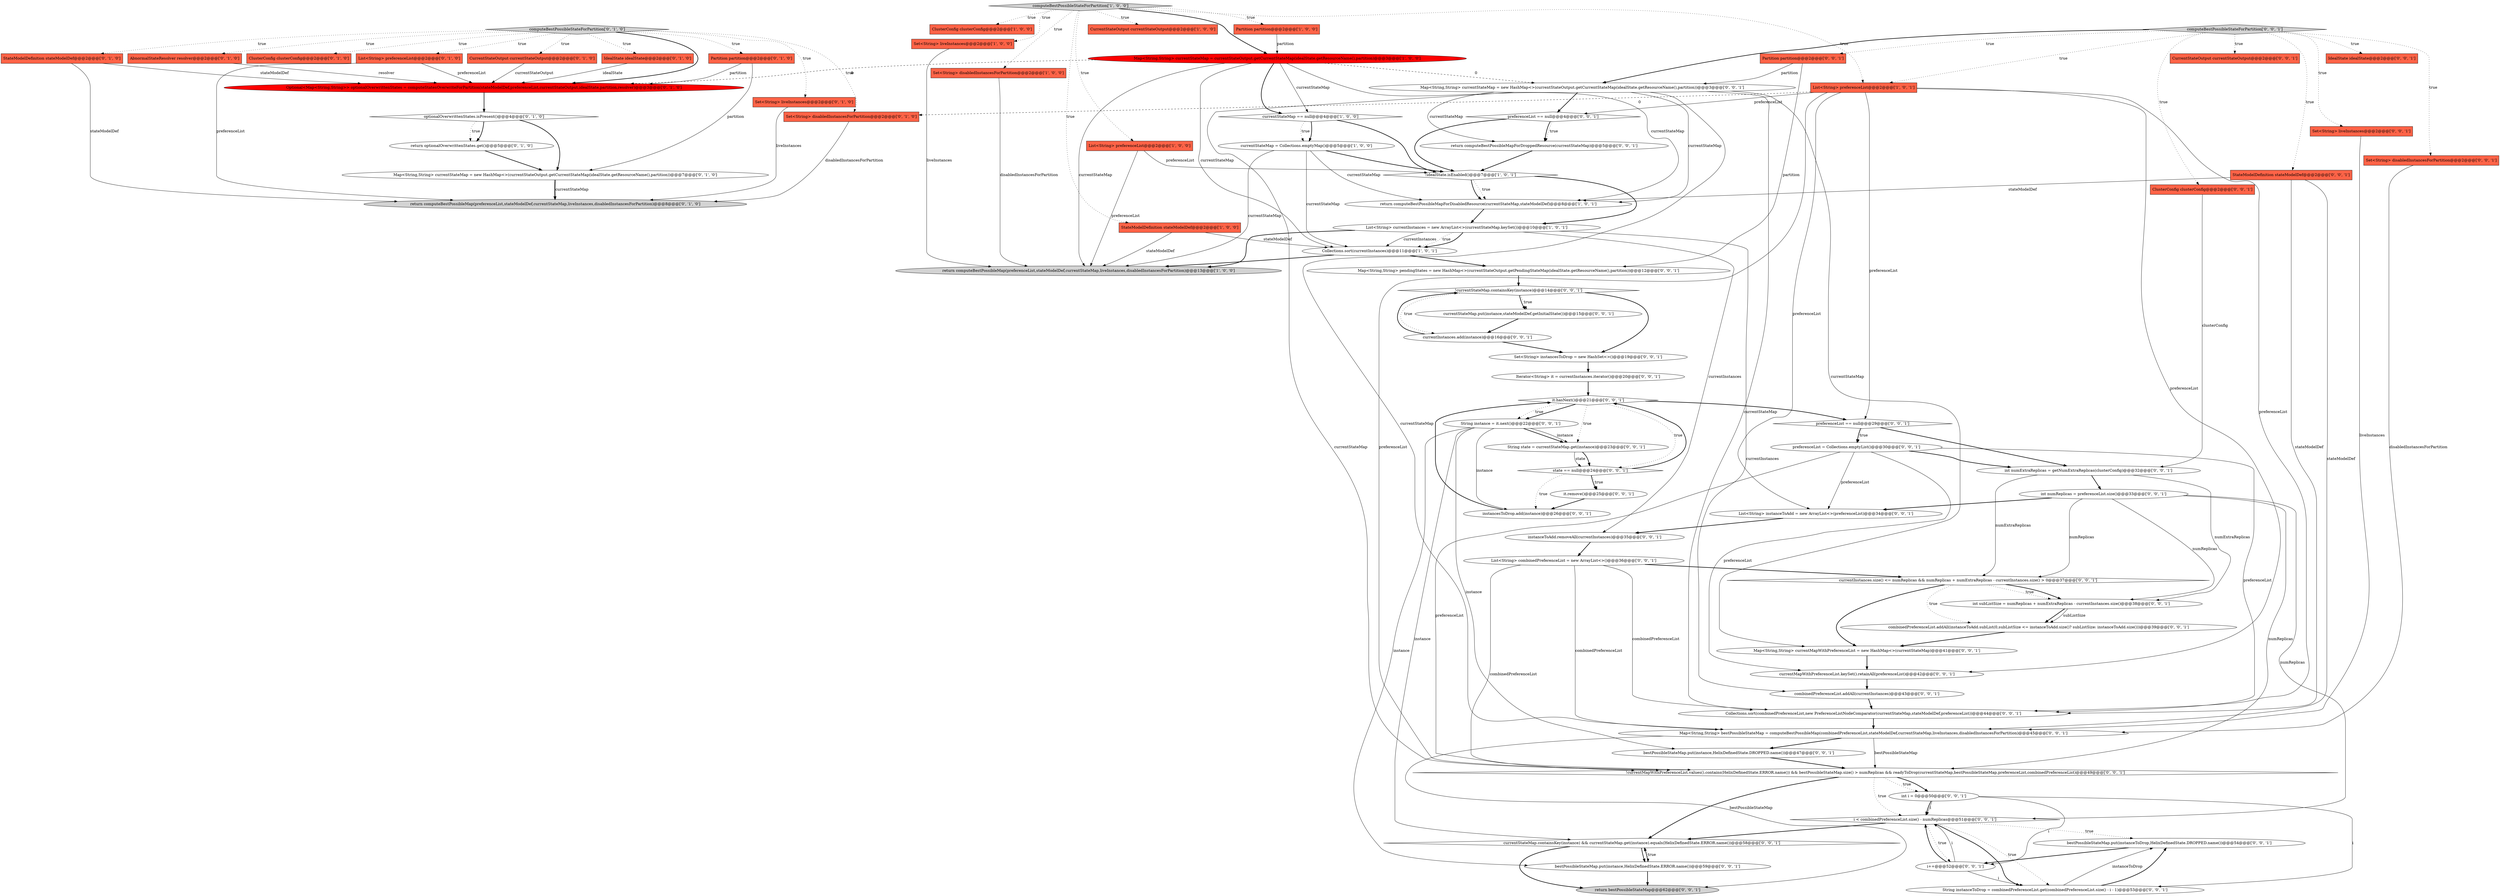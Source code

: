 digraph {
24 [style = filled, label = "ClusterConfig clusterConfig@@@2@@@['0', '1', '0']", fillcolor = tomato, shape = box image = "AAA0AAABBB2BBB"];
38 [style = filled, label = "currentInstances.add(instance)@@@16@@@['0', '0', '1']", fillcolor = white, shape = ellipse image = "AAA0AAABBB3BBB"];
48 [style = filled, label = "instancesToDrop.add(instance)@@@26@@@['0', '0', '1']", fillcolor = white, shape = ellipse image = "AAA0AAABBB3BBB"];
2 [style = filled, label = "ClusterConfig clusterConfig@@@2@@@['1', '0', '0']", fillcolor = tomato, shape = box image = "AAA0AAABBB1BBB"];
42 [style = filled, label = "StateModelDefinition stateModelDef@@@2@@@['0', '0', '1']", fillcolor = tomato, shape = box image = "AAA0AAABBB3BBB"];
79 [style = filled, label = "bestPossibleStateMap.put(instanceToDrop,HelixDefinedState.DROPPED.name())@@@54@@@['0', '0', '1']", fillcolor = white, shape = ellipse image = "AAA0AAABBB3BBB"];
20 [style = filled, label = "optionalOverwrittenStates.isPresent()@@@4@@@['0', '1', '0']", fillcolor = white, shape = diamond image = "AAA0AAABBB2BBB"];
66 [style = filled, label = "CurrentStateOutput currentStateOutput@@@2@@@['0', '0', '1']", fillcolor = tomato, shape = box image = "AAA0AAABBB3BBB"];
78 [style = filled, label = "Map<String,String> bestPossibleStateMap = computeBestPossibleMap(combinedPreferenceList,stateModelDef,currentStateMap,liveInstances,disabledInstancesForPartition)@@@45@@@['0', '0', '1']", fillcolor = white, shape = ellipse image = "AAA0AAABBB3BBB"];
41 [style = filled, label = "currentStateMap.put(instance,stateModelDef.getInitialState())@@@15@@@['0', '0', '1']", fillcolor = white, shape = ellipse image = "AAA0AAABBB3BBB"];
44 [style = filled, label = "currentStateMap.containsKey(instance) && currentStateMap.get(instance).equals(HelixDefinedState.ERROR.name())@@@58@@@['0', '0', '1']", fillcolor = white, shape = diamond image = "AAA0AAABBB3BBB"];
45 [style = filled, label = "currentInstances.size() <= numReplicas && numReplicas + numExtraReplicas - currentInstances.size() > 0@@@37@@@['0', '0', '1']", fillcolor = white, shape = diamond image = "AAA0AAABBB3BBB"];
17 [style = filled, label = "CurrentStateOutput currentStateOutput@@@2@@@['0', '1', '0']", fillcolor = tomato, shape = box image = "AAA0AAABBB2BBB"];
61 [style = filled, label = "Map<String,String> pendingStates = new HashMap<>(currentStateOutput.getPendingStateMap(idealState.getResourceName(),partition))@@@12@@@['0', '0', '1']", fillcolor = white, shape = ellipse image = "AAA0AAABBB3BBB"];
23 [style = filled, label = "IdealState idealState@@@2@@@['0', '1', '0']", fillcolor = tomato, shape = box image = "AAA0AAABBB2BBB"];
18 [style = filled, label = "Optional<Map<String,String>> optionalOverwrittenStates = computeStatesOverwriteForPartition(stateModelDef,preferenceList,currentStateOutput,idealState,partition,resolver)@@@3@@@['0', '1', '0']", fillcolor = red, shape = ellipse image = "AAA1AAABBB2BBB"];
50 [style = filled, label = "Set<String> liveInstances@@@2@@@['0', '0', '1']", fillcolor = tomato, shape = box image = "AAA0AAABBB3BBB"];
14 [style = filled, label = "List<String> currentInstances = new ArrayList<>(currentStateMap.keySet())@@@10@@@['1', '0', '1']", fillcolor = white, shape = ellipse image = "AAA0AAABBB1BBB"];
0 [style = filled, label = "List<String> preferenceList@@@2@@@['1', '0', '0']", fillcolor = tomato, shape = box image = "AAA0AAABBB1BBB"];
11 [style = filled, label = "Partition partition@@@2@@@['1', '0', '0']", fillcolor = tomato, shape = box image = "AAA0AAABBB1BBB"];
40 [style = filled, label = "preferenceList == null@@@29@@@['0', '0', '1']", fillcolor = white, shape = diamond image = "AAA0AAABBB3BBB"];
59 [style = filled, label = "state == null@@@24@@@['0', '0', '1']", fillcolor = white, shape = diamond image = "AAA0AAABBB3BBB"];
57 [style = filled, label = "bestPossibleStateMap.put(instance,HelixDefinedState.DROPPED.name())@@@47@@@['0', '0', '1']", fillcolor = white, shape = ellipse image = "AAA0AAABBB3BBB"];
39 [style = filled, label = "bestPossibleStateMap.put(instance,HelixDefinedState.ERROR.name())@@@59@@@['0', '0', '1']", fillcolor = white, shape = ellipse image = "AAA0AAABBB3BBB"];
5 [style = filled, label = "StateModelDefinition stateModelDef@@@2@@@['1', '0', '0']", fillcolor = tomato, shape = box image = "AAA0AAABBB1BBB"];
62 [style = filled, label = "instanceToAdd.removeAll(currentInstances)@@@35@@@['0', '0', '1']", fillcolor = white, shape = ellipse image = "AAA0AAABBB3BBB"];
68 [style = filled, label = "int numReplicas = preferenceList.size()@@@33@@@['0', '0', '1']", fillcolor = white, shape = ellipse image = "AAA0AAABBB3BBB"];
15 [style = filled, label = "List<String> preferenceList@@@2@@@['1', '0', '1']", fillcolor = tomato, shape = box image = "AAA0AAABBB1BBB"];
25 [style = filled, label = "Partition partition@@@2@@@['0', '1', '0']", fillcolor = tomato, shape = box image = "AAA0AAABBB2BBB"];
37 [style = filled, label = "!currentStateMap.containsKey(instance)@@@14@@@['0', '0', '1']", fillcolor = white, shape = diamond image = "AAA0AAABBB3BBB"];
32 [style = filled, label = "Map<String,String> currentMapWithPreferenceList = new HashMap<>(currentStateMap)@@@41@@@['0', '0', '1']", fillcolor = white, shape = ellipse image = "AAA0AAABBB3BBB"];
10 [style = filled, label = "!idealState.isEnabled()@@@7@@@['1', '0', '1']", fillcolor = white, shape = diamond image = "AAA0AAABBB1BBB"];
26 [style = filled, label = "Set<String> liveInstances@@@2@@@['0', '1', '0']", fillcolor = tomato, shape = box image = "AAA0AAABBB2BBB"];
53 [style = filled, label = "computeBestPossibleStateForPartition['0', '0', '1']", fillcolor = lightgray, shape = diamond image = "AAA0AAABBB3BBB"];
52 [style = filled, label = "Partition partition@@@2@@@['0', '0', '1']", fillcolor = tomato, shape = box image = "AAA0AAABBB3BBB"];
71 [style = filled, label = "preferenceList == null@@@4@@@['0', '0', '1']", fillcolor = white, shape = diamond image = "AAA0AAABBB3BBB"];
74 [style = filled, label = "List<String> instanceToAdd = new ArrayList<>(preferenceList)@@@34@@@['0', '0', '1']", fillcolor = white, shape = ellipse image = "AAA0AAABBB3BBB"];
77 [style = filled, label = "String instance = it.next()@@@22@@@['0', '0', '1']", fillcolor = white, shape = ellipse image = "AAA0AAABBB3BBB"];
49 [style = filled, label = "Collections.sort(combinedPreferenceList,new PreferenceListNodeComparator(currentStateMap,stateModelDef,preferenceList))@@@44@@@['0', '0', '1']", fillcolor = white, shape = ellipse image = "AAA0AAABBB3BBB"];
54 [style = filled, label = "Set<String> instancesToDrop = new HashSet<>()@@@19@@@['0', '0', '1']", fillcolor = white, shape = ellipse image = "AAA0AAABBB3BBB"];
19 [style = filled, label = "Map<String,String> currentStateMap = new HashMap<>(currentStateOutput.getCurrentStateMap(idealState.getResourceName(),partition))@@@7@@@['0', '1', '0']", fillcolor = white, shape = ellipse image = "AAA0AAABBB2BBB"];
36 [style = filled, label = "Set<String> disabledInstancesForPartition@@@2@@@['0', '0', '1']", fillcolor = tomato, shape = box image = "AAA0AAABBB3BBB"];
28 [style = filled, label = "StateModelDefinition stateModelDef@@@2@@@['0', '1', '0']", fillcolor = tomato, shape = box image = "AAA0AAABBB2BBB"];
76 [style = filled, label = "combinedPreferenceList.addAll(currentInstances)@@@43@@@['0', '0', '1']", fillcolor = white, shape = ellipse image = "AAA0AAABBB3BBB"];
16 [style = filled, label = "currentStateMap = Collections.emptyMap()@@@5@@@['1', '0', '0']", fillcolor = white, shape = ellipse image = "AAA0AAABBB1BBB"];
35 [style = filled, label = "int numExtraReplicas = getNumExtraReplicas(clusterConfig)@@@32@@@['0', '0', '1']", fillcolor = white, shape = ellipse image = "AAA0AAABBB3BBB"];
73 [style = filled, label = "return bestPossibleStateMap@@@62@@@['0', '0', '1']", fillcolor = lightgray, shape = ellipse image = "AAA0AAABBB3BBB"];
65 [style = filled, label = "preferenceList = Collections.emptyList()@@@30@@@['0', '0', '1']", fillcolor = white, shape = ellipse image = "AAA0AAABBB3BBB"];
13 [style = filled, label = "CurrentStateOutput currentStateOutput@@@2@@@['1', '0', '0']", fillcolor = tomato, shape = box image = "AAA0AAABBB1BBB"];
33 [style = filled, label = "return computeBestPossibleMapForDroppedResource(currentStateMap)@@@5@@@['0', '0', '1']", fillcolor = white, shape = ellipse image = "AAA0AAABBB3BBB"];
60 [style = filled, label = "IdealState idealState@@@2@@@['0', '0', '1']", fillcolor = tomato, shape = box image = "AAA0AAABBB3BBB"];
64 [style = filled, label = "String instanceToDrop = combinedPreferenceList.get(combinedPreferenceList.size() - i - 1)@@@53@@@['0', '0', '1']", fillcolor = white, shape = ellipse image = "AAA0AAABBB3BBB"];
69 [style = filled, label = "i < combinedPreferenceList.size() - numReplicas@@@51@@@['0', '0', '1']", fillcolor = white, shape = diamond image = "AAA0AAABBB3BBB"];
63 [style = filled, label = "String state = currentStateMap.get(instance)@@@23@@@['0', '0', '1']", fillcolor = white, shape = ellipse image = "AAA0AAABBB3BBB"];
55 [style = filled, label = "i++@@@52@@@['0', '0', '1']", fillcolor = white, shape = ellipse image = "AAA0AAABBB3BBB"];
1 [style = filled, label = "return computeBestPossibleMap(preferenceList,stateModelDef,currentStateMap,liveInstances,disabledInstancesForPartition)@@@13@@@['1', '0', '0']", fillcolor = lightgray, shape = ellipse image = "AAA0AAABBB1BBB"];
70 [style = filled, label = "ClusterConfig clusterConfig@@@2@@@['0', '0', '1']", fillcolor = tomato, shape = box image = "AAA0AAABBB3BBB"];
30 [style = filled, label = "Set<String> disabledInstancesForPartition@@@2@@@['0', '1', '0']", fillcolor = tomato, shape = box image = "AAA1AAABBB2BBB"];
72 [style = filled, label = "it.remove()@@@25@@@['0', '0', '1']", fillcolor = white, shape = ellipse image = "AAA0AAABBB3BBB"];
22 [style = filled, label = "return optionalOverwrittenStates.get()@@@5@@@['0', '1', '0']", fillcolor = white, shape = ellipse image = "AAA0AAABBB2BBB"];
6 [style = filled, label = "Set<String> liveInstances@@@2@@@['1', '0', '0']", fillcolor = tomato, shape = box image = "AAA0AAABBB1BBB"];
3 [style = filled, label = "Set<String> disabledInstancesForPartition@@@2@@@['1', '0', '0']", fillcolor = tomato, shape = box image = "AAA0AAABBB1BBB"];
27 [style = filled, label = "computeBestPossibleStateForPartition['0', '1', '0']", fillcolor = lightgray, shape = diamond image = "AAA0AAABBB2BBB"];
47 [style = filled, label = "it.hasNext()@@@21@@@['0', '0', '1']", fillcolor = white, shape = diamond image = "AAA0AAABBB3BBB"];
31 [style = filled, label = "return computeBestPossibleMap(preferenceList,stateModelDef,currentStateMap,liveInstances,disabledInstancesForPartition)@@@8@@@['0', '1', '0']", fillcolor = lightgray, shape = ellipse image = "AAA0AAABBB2BBB"];
75 [style = filled, label = "currentMapWithPreferenceList.keySet().retainAll(preferenceList)@@@42@@@['0', '0', '1']", fillcolor = white, shape = ellipse image = "AAA0AAABBB3BBB"];
43 [style = filled, label = "Map<String,String> currentStateMap = new HashMap<>(currentStateOutput.getCurrentStateMap(idealState.getResourceName(),partition))@@@3@@@['0', '0', '1']", fillcolor = white, shape = ellipse image = "AAA0AAABBB3BBB"];
51 [style = filled, label = "Iterator<String> it = currentInstances.iterator()@@@20@@@['0', '0', '1']", fillcolor = white, shape = ellipse image = "AAA0AAABBB3BBB"];
46 [style = filled, label = "!currentMapWithPreferenceList.values().contains(HelixDefinedState.ERROR.name()) && bestPossibleStateMap.size() > numReplicas && readyToDrop(currentStateMap,bestPossibleStateMap,preferenceList,combinedPreferenceList)@@@49@@@['0', '0', '1']", fillcolor = white, shape = diamond image = "AAA0AAABBB3BBB"];
4 [style = filled, label = "computeBestPossibleStateForPartition['1', '0', '0']", fillcolor = lightgray, shape = diamond image = "AAA0AAABBB1BBB"];
9 [style = filled, label = "Collections.sort(currentInstances)@@@11@@@['1', '0', '1']", fillcolor = white, shape = ellipse image = "AAA0AAABBB1BBB"];
29 [style = filled, label = "AbnormalStateResolver resolver@@@2@@@['0', '1', '0']", fillcolor = tomato, shape = box image = "AAA0AAABBB2BBB"];
12 [style = filled, label = "Map<String,String> currentStateMap = currentStateOutput.getCurrentStateMap(idealState.getResourceName(),partition)@@@3@@@['1', '0', '0']", fillcolor = red, shape = ellipse image = "AAA1AAABBB1BBB"];
34 [style = filled, label = "int subListSize = numReplicas + numExtraReplicas - currentInstances.size()@@@38@@@['0', '0', '1']", fillcolor = white, shape = ellipse image = "AAA0AAABBB3BBB"];
21 [style = filled, label = "List<String> preferenceList@@@2@@@['0', '1', '0']", fillcolor = tomato, shape = box image = "AAA0AAABBB2BBB"];
7 [style = filled, label = "return computeBestPossibleMapForDisabledResource(currentStateMap,stateModelDef)@@@8@@@['1', '0', '1']", fillcolor = white, shape = ellipse image = "AAA0AAABBB1BBB"];
67 [style = filled, label = "int i = 0@@@50@@@['0', '0', '1']", fillcolor = white, shape = ellipse image = "AAA0AAABBB3BBB"];
56 [style = filled, label = "List<String> combinedPreferenceList = new ArrayList<>()@@@36@@@['0', '0', '1']", fillcolor = white, shape = ellipse image = "AAA0AAABBB3BBB"];
58 [style = filled, label = "combinedPreferenceList.addAll(instanceToAdd.subList(0,subListSize <= instanceToAdd.size()? subListSize: instanceToAdd.size()))@@@39@@@['0', '0', '1']", fillcolor = white, shape = ellipse image = "AAA0AAABBB3BBB"];
8 [style = filled, label = "currentStateMap == null@@@4@@@['1', '0', '0']", fillcolor = white, shape = diamond image = "AAA0AAABBB1BBB"];
8->16 [style = bold, label=""];
8->10 [style = bold, label=""];
61->37 [style = bold, label=""];
77->57 [style = solid, label="instance"];
21->18 [style = solid, label="preferenceList"];
64->79 [style = solid, label="instanceToDrop"];
58->32 [style = bold, label=""];
29->18 [style = solid, label="resolver"];
8->16 [style = dotted, label="true"];
53->52 [style = dotted, label="true"];
55->69 [style = solid, label="i"];
27->23 [style = dotted, label="true"];
0->1 [style = solid, label="preferenceList"];
49->78 [style = bold, label=""];
67->69 [style = solid, label="i"];
46->69 [style = dotted, label="true"];
15->74 [style = solid, label="preferenceList"];
15->75 [style = solid, label="preferenceList"];
53->36 [style = dotted, label="true"];
77->44 [style = solid, label="instance"];
78->46 [style = solid, label="bestPossibleStateMap"];
12->7 [style = solid, label="currentStateMap"];
7->14 [style = bold, label=""];
34->58 [style = bold, label=""];
67->69 [style = bold, label=""];
12->43 [style = dashed, label="0"];
64->79 [style = bold, label=""];
37->38 [style = dotted, label="true"];
21->31 [style = solid, label="preferenceList"];
16->1 [style = solid, label="currentStateMap"];
50->78 [style = solid, label="liveInstances"];
43->7 [style = solid, label="currentStateMap"];
53->15 [style = dotted, label="true"];
71->33 [style = bold, label=""];
51->47 [style = bold, label=""];
68->74 [style = bold, label=""];
15->46 [style = solid, label="preferenceList"];
0->10 [style = solid, label="preferenceList"];
25->19 [style = solid, label="partition"];
10->7 [style = dotted, label="true"];
14->9 [style = bold, label=""];
35->45 [style = solid, label="numExtraReplicas"];
53->70 [style = dotted, label="true"];
56->78 [style = solid, label="combinedPreferenceList"];
40->65 [style = dotted, label="true"];
53->60 [style = dotted, label="true"];
62->56 [style = bold, label=""];
57->46 [style = bold, label=""];
45->58 [style = dotted, label="true"];
42->78 [style = solid, label="stateModelDef"];
14->76 [style = solid, label="currentInstances"];
68->46 [style = solid, label="numReplicas"];
11->12 [style = solid, label="partition"];
34->58 [style = solid, label="subListSize"];
27->25 [style = dotted, label="true"];
15->49 [style = solid, label="preferenceList"];
10->14 [style = bold, label=""];
53->66 [style = dotted, label="true"];
44->73 [style = bold, label=""];
5->1 [style = solid, label="stateModelDef"];
16->7 [style = solid, label="currentStateMap"];
4->0 [style = dotted, label="true"];
25->18 [style = solid, label="partition"];
68->69 [style = solid, label="numReplicas"];
69->55 [style = dotted, label="true"];
14->62 [style = solid, label="currentInstances"];
15->30 [style = dashed, label="0"];
69->64 [style = bold, label=""];
27->24 [style = dotted, label="true"];
27->21 [style = dotted, label="true"];
47->59 [style = dotted, label="true"];
43->78 [style = solid, label="currentStateMap"];
10->7 [style = bold, label=""];
3->1 [style = solid, label="disabledInstancesForPartition"];
4->13 [style = dotted, label="true"];
36->78 [style = solid, label="disabledInstancesForPartition"];
18->20 [style = bold, label=""];
76->49 [style = bold, label=""];
43->46 [style = solid, label="currentStateMap"];
70->35 [style = solid, label="clusterConfig"];
37->41 [style = dotted, label="true"];
38->37 [style = bold, label=""];
27->29 [style = dotted, label="true"];
65->49 [style = solid, label="preferenceList"];
71->10 [style = bold, label=""];
71->33 [style = dotted, label="true"];
41->38 [style = bold, label=""];
52->43 [style = solid, label="partition"];
20->22 [style = dotted, label="true"];
9->1 [style = bold, label=""];
20->19 [style = bold, label=""];
40->65 [style = bold, label=""];
53->43 [style = bold, label=""];
23->18 [style = solid, label="idealState"];
4->2 [style = dotted, label="true"];
46->44 [style = bold, label=""];
14->9 [style = solid, label="currentInstances"];
65->46 [style = solid, label="preferenceList"];
4->5 [style = dotted, label="true"];
27->18 [style = bold, label=""];
65->74 [style = solid, label="preferenceList"];
16->9 [style = solid, label="currentStateMap"];
79->55 [style = bold, label=""];
40->35 [style = bold, label=""];
43->32 [style = solid, label="currentStateMap"];
12->9 [style = solid, label="currentStateMap"];
43->49 [style = solid, label="currentStateMap"];
22->19 [style = bold, label=""];
47->40 [style = bold, label=""];
38->54 [style = bold, label=""];
63->59 [style = bold, label=""];
55->69 [style = bold, label=""];
37->41 [style = bold, label=""];
59->48 [style = dotted, label="true"];
77->48 [style = solid, label="instance"];
65->35 [style = bold, label=""];
77->63 [style = bold, label=""];
59->72 [style = bold, label=""];
45->32 [style = bold, label=""];
32->75 [style = bold, label=""];
4->11 [style = dotted, label="true"];
45->34 [style = dotted, label="true"];
44->39 [style = dotted, label="true"];
53->50 [style = dotted, label="true"];
4->15 [style = dotted, label="true"];
47->77 [style = bold, label=""];
53->42 [style = dotted, label="true"];
26->31 [style = solid, label="liveInstances"];
69->64 [style = dotted, label="true"];
59->47 [style = bold, label=""];
77->63 [style = solid, label="instance"];
42->49 [style = solid, label="stateModelDef"];
56->45 [style = bold, label=""];
74->62 [style = bold, label=""];
4->3 [style = dotted, label="true"];
46->67 [style = bold, label=""];
39->73 [style = bold, label=""];
77->39 [style = solid, label="instance"];
12->8 [style = bold, label=""];
56->49 [style = solid, label="combinedPreferenceList"];
68->45 [style = solid, label="numReplicas"];
4->12 [style = bold, label=""];
59->72 [style = dotted, label="true"];
67->64 [style = solid, label="i"];
27->17 [style = dotted, label="true"];
75->76 [style = bold, label=""];
28->31 [style = solid, label="stateModelDef"];
47->77 [style = dotted, label="true"];
5->9 [style = solid, label="stateModelDef"];
72->48 [style = bold, label=""];
68->34 [style = solid, label="numReplicas"];
54->51 [style = bold, label=""];
4->6 [style = dotted, label="true"];
43->71 [style = bold, label=""];
42->7 [style = solid, label="stateModelDef"];
56->46 [style = solid, label="combinedPreferenceList"];
12->8 [style = solid, label="currentStateMap"];
52->61 [style = solid, label="partition"];
39->44 [style = bold, label=""];
28->18 [style = solid, label="stateModelDef"];
19->31 [style = solid, label="currentStateMap"];
16->10 [style = bold, label=""];
19->31 [style = bold, label=""];
27->26 [style = dotted, label="true"];
35->68 [style = bold, label=""];
43->33 [style = solid, label="currentStateMap"];
65->75 [style = solid, label="preferenceList"];
67->55 [style = solid, label="i"];
33->10 [style = bold, label=""];
69->79 [style = dotted, label="true"];
17->18 [style = solid, label="currentStateOutput"];
44->39 [style = bold, label=""];
30->31 [style = solid, label="disabledInstancesForPartition"];
63->59 [style = solid, label="state"];
14->1 [style = bold, label=""];
69->44 [style = bold, label=""];
20->22 [style = bold, label=""];
37->54 [style = bold, label=""];
27->28 [style = dotted, label="true"];
9->61 [style = bold, label=""];
27->30 [style = dotted, label="true"];
78->57 [style = bold, label=""];
55->64 [style = solid, label="i"];
46->67 [style = dotted, label="true"];
35->34 [style = solid, label="numExtraReplicas"];
48->47 [style = bold, label=""];
47->63 [style = dotted, label="true"];
6->1 [style = solid, label="liveInstances"];
12->18 [style = dashed, label="0"];
14->9 [style = dotted, label="true"];
15->40 [style = solid, label="preferenceList"];
12->1 [style = solid, label="currentStateMap"];
45->34 [style = bold, label=""];
15->71 [style = solid, label="preferenceList"];
78->73 [style = solid, label="bestPossibleStateMap"];
}
